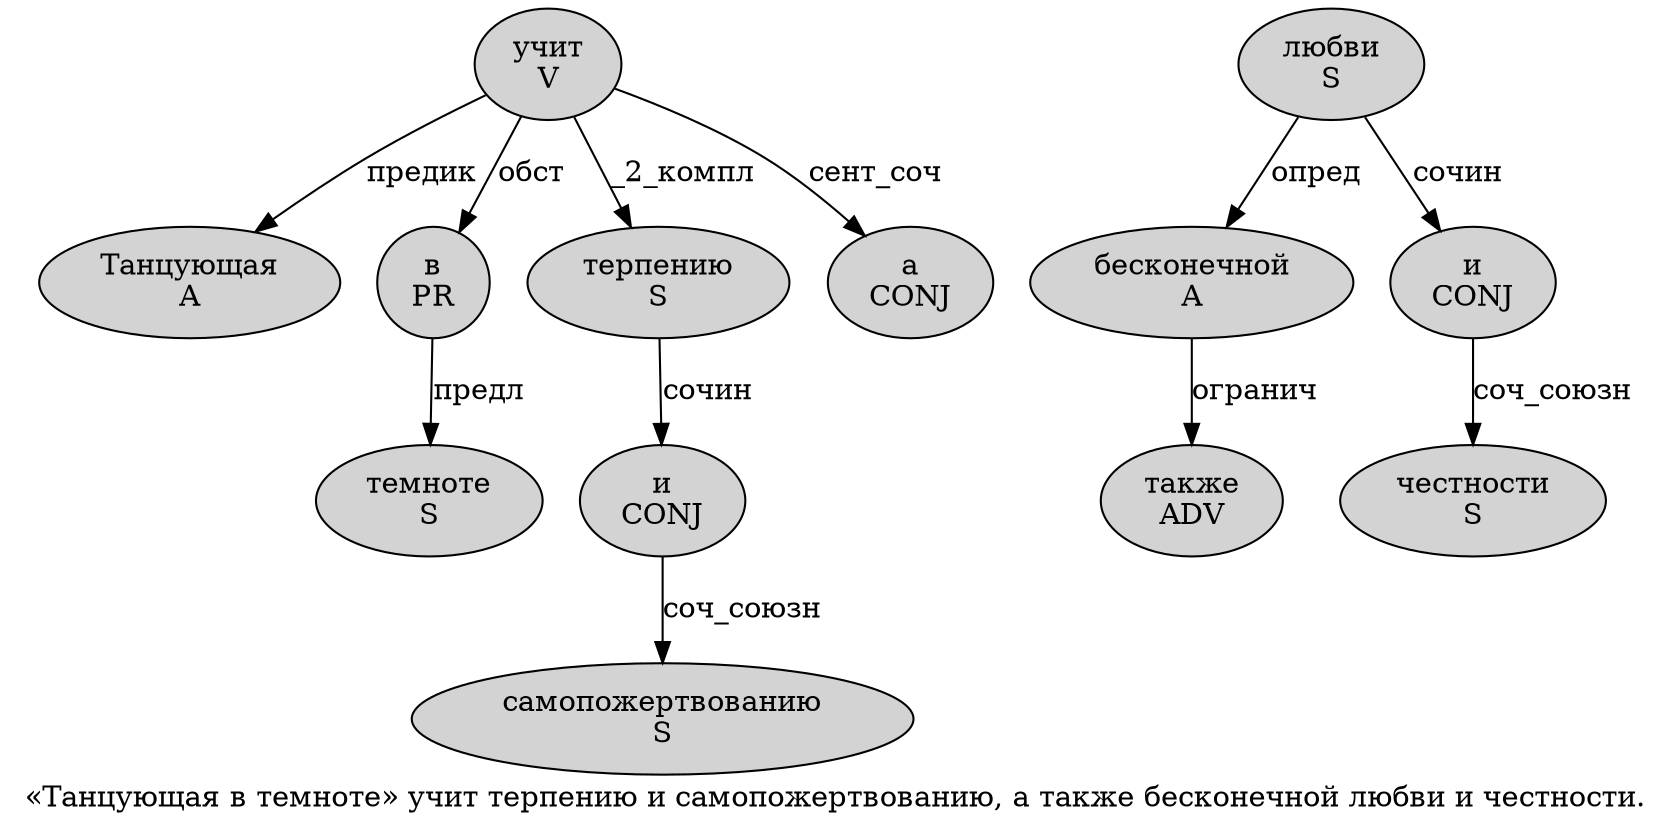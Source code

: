 digraph SENTENCE_1523 {
	graph [label="«Танцующая в темноте» учит терпению и самопожертвованию, а также бесконечной любви и честности."]
	node [style=filled]
		1 [label="Танцующая
A" color="" fillcolor=lightgray penwidth=1 shape=ellipse]
		2 [label="в
PR" color="" fillcolor=lightgray penwidth=1 shape=ellipse]
		3 [label="темноте
S" color="" fillcolor=lightgray penwidth=1 shape=ellipse]
		5 [label="учит
V" color="" fillcolor=lightgray penwidth=1 shape=ellipse]
		6 [label="терпению
S" color="" fillcolor=lightgray penwidth=1 shape=ellipse]
		7 [label="и
CONJ" color="" fillcolor=lightgray penwidth=1 shape=ellipse]
		8 [label="самопожертвованию
S" color="" fillcolor=lightgray penwidth=1 shape=ellipse]
		10 [label="а
CONJ" color="" fillcolor=lightgray penwidth=1 shape=ellipse]
		11 [label="также
ADV" color="" fillcolor=lightgray penwidth=1 shape=ellipse]
		12 [label="бесконечной
A" color="" fillcolor=lightgray penwidth=1 shape=ellipse]
		13 [label="любви
S" color="" fillcolor=lightgray penwidth=1 shape=ellipse]
		14 [label="и
CONJ" color="" fillcolor=lightgray penwidth=1 shape=ellipse]
		15 [label="честности
S" color="" fillcolor=lightgray penwidth=1 shape=ellipse]
			13 -> 12 [label="опред"]
			13 -> 14 [label="сочин"]
			2 -> 3 [label="предл"]
			7 -> 8 [label="соч_союзн"]
			14 -> 15 [label="соч_союзн"]
			12 -> 11 [label="огранич"]
			5 -> 1 [label="предик"]
			5 -> 2 [label="обст"]
			5 -> 6 [label="_2_компл"]
			5 -> 10 [label="сент_соч"]
			6 -> 7 [label="сочин"]
}